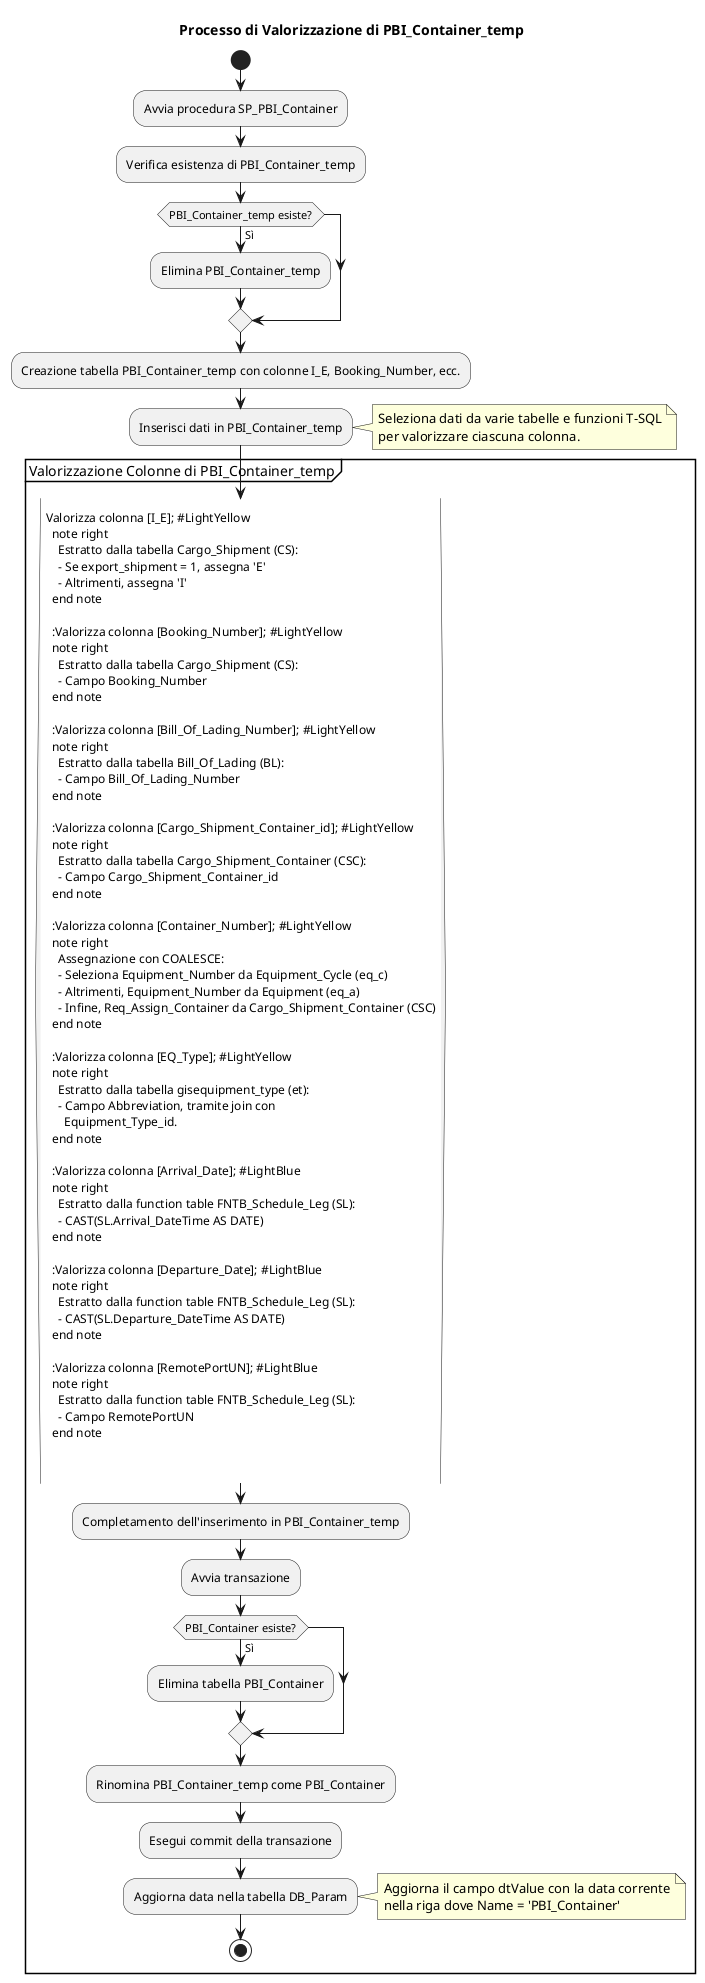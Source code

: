 @startuml
title Processo di Valorizzazione di PBI_Container_temp

start
:Avvia procedura SP_PBI_Container;

' Verifica e creazione della tabella temporanea
:Verifica esistenza di PBI_Container_temp;
if (PBI_Container_temp esiste?) then (Sì)
  :Elimina PBI_Container_temp;
endif
:Creazione tabella PBI_Container_temp con colonne I_E, Booking_Number, ecc.;

' Inizio dell'inserimento dati nella tabella temporanea
:Inserisci dati in PBI_Container_temp;

note right
  Seleziona dati da varie tabelle e funzioni T-SQL
  per valorizzare ciascuna colonna.
end note

' Valorizzazione delle colonne da ciascuna fonte
partition "Valorizzazione Colonne di PBI_Container_temp" {

  :Valorizza colonna [I_E]; #LightYellow
  note right
    Estratto dalla tabella Cargo_Shipment (CS):
    - Se export_shipment = 1, assegna 'E'
    - Altrimenti, assegna 'I'
  end note

  :Valorizza colonna [Booking_Number]; #LightYellow
  note right
    Estratto dalla tabella Cargo_Shipment (CS):
    - Campo Booking_Number
  end note

  :Valorizza colonna [Bill_Of_Lading_Number]; #LightYellow
  note right
    Estratto dalla tabella Bill_Of_Lading (BL):
    - Campo Bill_Of_Lading_Number
  end note

  :Valorizza colonna [Cargo_Shipment_Container_id]; #LightYellow
  note right
    Estratto dalla tabella Cargo_Shipment_Container (CSC):
    - Campo Cargo_Shipment_Container_id
  end note

  :Valorizza colonna [Container_Number]; #LightYellow
  note right
    Assegnazione con COALESCE:
    - Seleziona Equipment_Number da Equipment_Cycle (eq_c)
    - Altrimenti, Equipment_Number da Equipment (eq_a)
    - Infine, Req_Assign_Container da Cargo_Shipment_Container (CSC)
  end note

  :Valorizza colonna [EQ_Type]; #LightYellow
  note right
    Estratto dalla tabella gisequipment_type (et):
    - Campo Abbreviation, tramite join con
      Equipment_Type_id.
  end note

  :Valorizza colonna [Arrival_Date]; #LightBlue
  note right
    Estratto dalla function table FNTB_Schedule_Leg (SL):
    - CAST(SL.Arrival_DateTime AS DATE)
  end note

  :Valorizza colonna [Departure_Date]; #LightBlue
  note right
    Estratto dalla function table FNTB_Schedule_Leg (SL):
    - CAST(SL.Departure_DateTime AS DATE)
  end note

  :Valorizza colonna [RemotePortUN]; #LightBlue
  note right
    Estratto dalla function table FNTB_Schedule_Leg (SL):
    - Campo RemotePortUN
  end note

}

' Completamento dell'inserimento dati
:Completamento dell'inserimento in PBI_Container_temp;

' Inizio transazione per aggiornamento finale
:Avvia transazione;
if (PBI_Container esiste?) then (Sì)
  :Elimina tabella PBI_Container;
endif
:Rinomina PBI_Container_temp come PBI_Container;
:Esegui commit della transazione;

' Aggiornamento di DB_Param
:Aggiorna data nella tabella DB_Param;
note right
  Aggiorna il campo dtValue con la data corrente
  nella riga dove Name = 'PBI_Container'
end note
stop
@enduml
